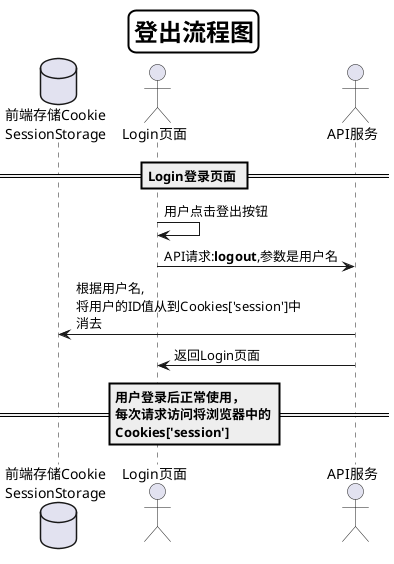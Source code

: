 @startuml
skinparam titleBorderRoundCorner 15
skinparam titleBorderThickness 2
skinparam titleBorderColor #Black
skinparam titleFontSize 24
Title 登出流程图

database "前端存储Cookie\nSessionStorage" as 前端存储
actor Login页面
actor API服务

== Login登录页面 ==
Login页面->Login页面:用户点击登出按钮
Login页面->API服务:API请求:<b>logout</b>,参数是用户名
API服务->前端存储:根据用户名,\n将用户的ID值从到Cookies['session']中\n消去
API服务->Login页面:返回Login页面
== 用户登录后正常使用，\n每次请求访问将浏览器中的\nCookies['session']==

@enduml